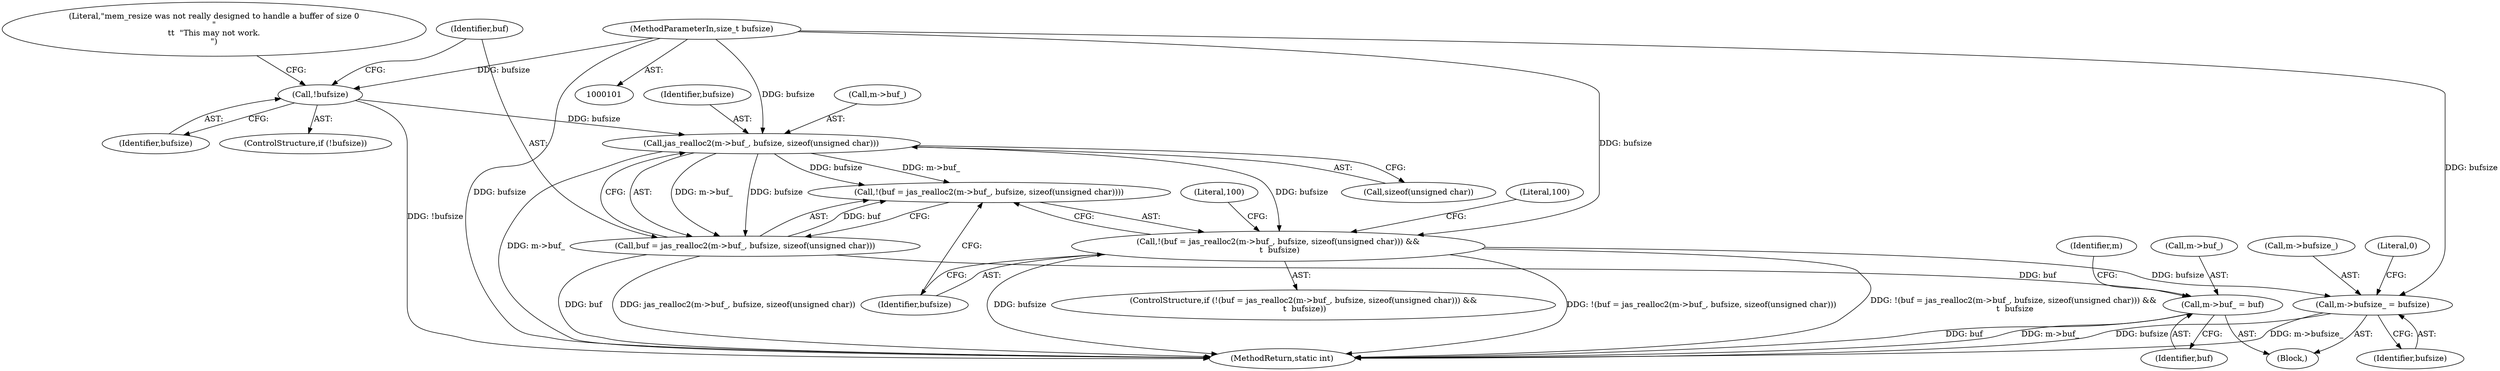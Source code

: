 digraph "0_jasper_634ce8e8a5accc0fa05dd2c20d42b4749d4b2735_5@API" {
"1000124" [label="(Call,jas_realloc2(m->buf_, bufsize, sizeof(unsigned char)))"];
"1000114" [label="(Call,!bufsize)"];
"1000103" [label="(MethodParameterIn,size_t bufsize)"];
"1000121" [label="(Call,!(buf = jas_realloc2(m->buf_, bufsize, sizeof(unsigned char))))"];
"1000122" [label="(Call,buf = jas_realloc2(m->buf_, bufsize, sizeof(unsigned char)))"];
"1000142" [label="(Call,m->buf_ = buf)"];
"1000120" [label="(Call,!(buf = jas_realloc2(m->buf_, bufsize, sizeof(unsigned char))) &&\n \t  bufsize)"];
"1000147" [label="(Call,m->bufsize_ = bufsize)"];
"1000154" [label="(MethodReturn,static int)"];
"1000142" [label="(Call,m->buf_ = buf)"];
"1000119" [label="(ControlStructure,if (!(buf = jas_realloc2(m->buf_, bufsize, sizeof(unsigned char))) &&\n \t  bufsize))"];
"1000140" [label="(Literal,100)"];
"1000153" [label="(Literal,0)"];
"1000103" [label="(MethodParameterIn,size_t bufsize)"];
"1000115" [label="(Identifier,bufsize)"];
"1000123" [label="(Identifier,buf)"];
"1000118" [label="(Literal,\"mem_resize was not really designed to handle a buffer of size 0\n\"\n\t\t  \"This may not work.\n\")"];
"1000129" [label="(Call,sizeof(unsigned char))"];
"1000113" [label="(ControlStructure,if (!bufsize))"];
"1000151" [label="(Identifier,bufsize)"];
"1000147" [label="(Call,m->bufsize_ = bufsize)"];
"1000131" [label="(Identifier,bufsize)"];
"1000134" [label="(Literal,100)"];
"1000149" [label="(Identifier,m)"];
"1000122" [label="(Call,buf = jas_realloc2(m->buf_, bufsize, sizeof(unsigned char)))"];
"1000104" [label="(Block,)"];
"1000128" [label="(Identifier,bufsize)"];
"1000125" [label="(Call,m->buf_)"];
"1000120" [label="(Call,!(buf = jas_realloc2(m->buf_, bufsize, sizeof(unsigned char))) &&\n \t  bufsize)"];
"1000148" [label="(Call,m->bufsize_)"];
"1000114" [label="(Call,!bufsize)"];
"1000146" [label="(Identifier,buf)"];
"1000143" [label="(Call,m->buf_)"];
"1000121" [label="(Call,!(buf = jas_realloc2(m->buf_, bufsize, sizeof(unsigned char))))"];
"1000124" [label="(Call,jas_realloc2(m->buf_, bufsize, sizeof(unsigned char)))"];
"1000124" -> "1000122"  [label="AST: "];
"1000124" -> "1000129"  [label="CFG: "];
"1000125" -> "1000124"  [label="AST: "];
"1000128" -> "1000124"  [label="AST: "];
"1000129" -> "1000124"  [label="AST: "];
"1000122" -> "1000124"  [label="CFG: "];
"1000124" -> "1000154"  [label="DDG: m->buf_"];
"1000124" -> "1000121"  [label="DDG: m->buf_"];
"1000124" -> "1000121"  [label="DDG: bufsize"];
"1000124" -> "1000122"  [label="DDG: m->buf_"];
"1000124" -> "1000122"  [label="DDG: bufsize"];
"1000114" -> "1000124"  [label="DDG: bufsize"];
"1000103" -> "1000124"  [label="DDG: bufsize"];
"1000124" -> "1000120"  [label="DDG: bufsize"];
"1000114" -> "1000113"  [label="AST: "];
"1000114" -> "1000115"  [label="CFG: "];
"1000115" -> "1000114"  [label="AST: "];
"1000118" -> "1000114"  [label="CFG: "];
"1000123" -> "1000114"  [label="CFG: "];
"1000114" -> "1000154"  [label="DDG: !bufsize"];
"1000103" -> "1000114"  [label="DDG: bufsize"];
"1000103" -> "1000101"  [label="AST: "];
"1000103" -> "1000154"  [label="DDG: bufsize"];
"1000103" -> "1000120"  [label="DDG: bufsize"];
"1000103" -> "1000147"  [label="DDG: bufsize"];
"1000121" -> "1000120"  [label="AST: "];
"1000121" -> "1000122"  [label="CFG: "];
"1000122" -> "1000121"  [label="AST: "];
"1000131" -> "1000121"  [label="CFG: "];
"1000120" -> "1000121"  [label="CFG: "];
"1000122" -> "1000121"  [label="DDG: buf"];
"1000123" -> "1000122"  [label="AST: "];
"1000122" -> "1000154"  [label="DDG: buf"];
"1000122" -> "1000154"  [label="DDG: jas_realloc2(m->buf_, bufsize, sizeof(unsigned char))"];
"1000122" -> "1000142"  [label="DDG: buf"];
"1000142" -> "1000104"  [label="AST: "];
"1000142" -> "1000146"  [label="CFG: "];
"1000143" -> "1000142"  [label="AST: "];
"1000146" -> "1000142"  [label="AST: "];
"1000149" -> "1000142"  [label="CFG: "];
"1000142" -> "1000154"  [label="DDG: buf"];
"1000142" -> "1000154"  [label="DDG: m->buf_"];
"1000120" -> "1000119"  [label="AST: "];
"1000120" -> "1000131"  [label="CFG: "];
"1000131" -> "1000120"  [label="AST: "];
"1000134" -> "1000120"  [label="CFG: "];
"1000140" -> "1000120"  [label="CFG: "];
"1000120" -> "1000154"  [label="DDG: !(buf = jas_realloc2(m->buf_, bufsize, sizeof(unsigned char)))"];
"1000120" -> "1000154"  [label="DDG: !(buf = jas_realloc2(m->buf_, bufsize, sizeof(unsigned char))) &&\n \t  bufsize"];
"1000120" -> "1000154"  [label="DDG: bufsize"];
"1000120" -> "1000147"  [label="DDG: bufsize"];
"1000147" -> "1000104"  [label="AST: "];
"1000147" -> "1000151"  [label="CFG: "];
"1000148" -> "1000147"  [label="AST: "];
"1000151" -> "1000147"  [label="AST: "];
"1000153" -> "1000147"  [label="CFG: "];
"1000147" -> "1000154"  [label="DDG: bufsize"];
"1000147" -> "1000154"  [label="DDG: m->bufsize_"];
}
